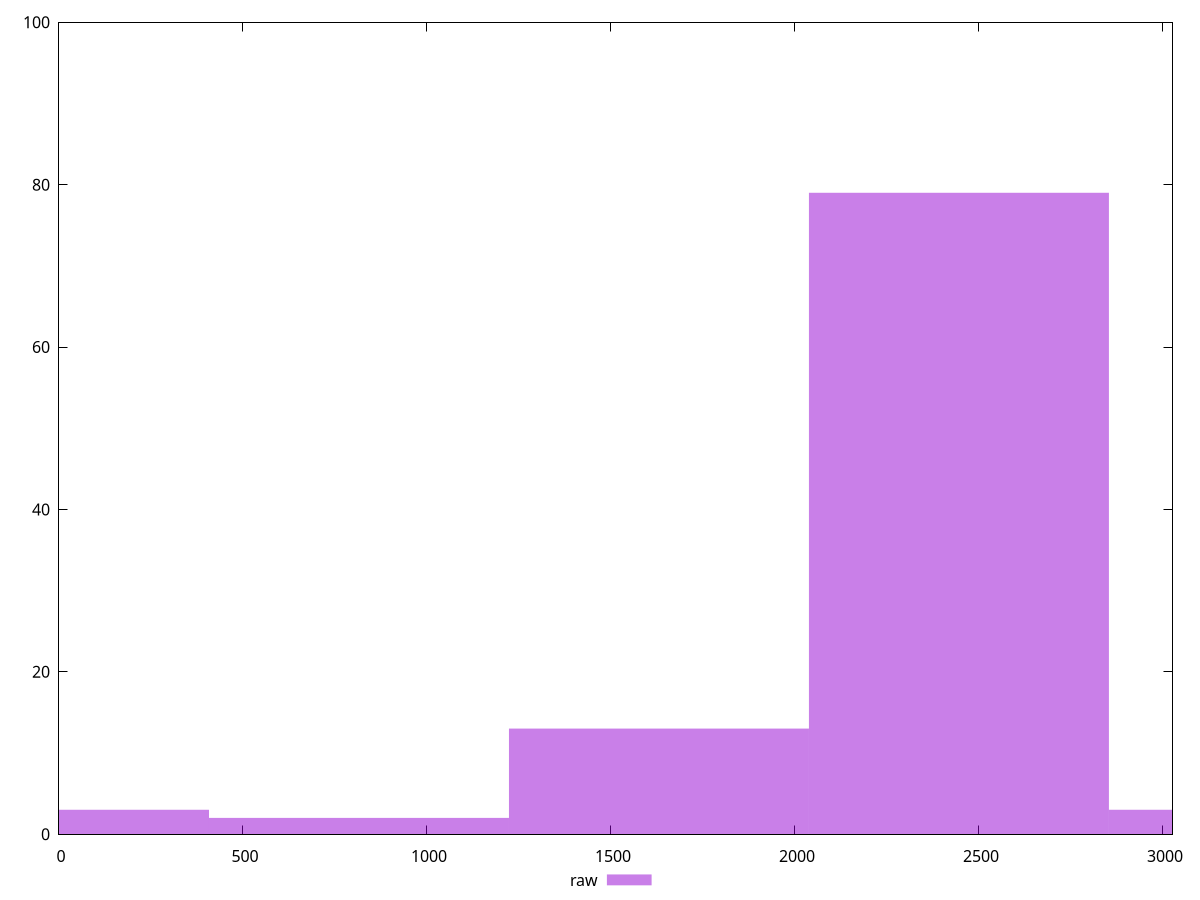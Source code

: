 reset

$raw <<EOF
815.2033519692749 2
1630.4067039385498 13
2445.6100559078245 79
3260.8134078770995 3
0 3
EOF

set key outside below
set boxwidth 815.2033519692749
set xrange [0:3026]
set yrange [0:100]
set trange [0:100]
set style fill transparent solid 0.5 noborder
set terminal svg size 640, 490 enhanced background rgb 'white'
set output "report_00013_2021-02-09T12-04-24.940Z/uses-rel-preload/samples/pages+cached/raw/histogram.svg"

plot $raw title "raw" with boxes

reset
